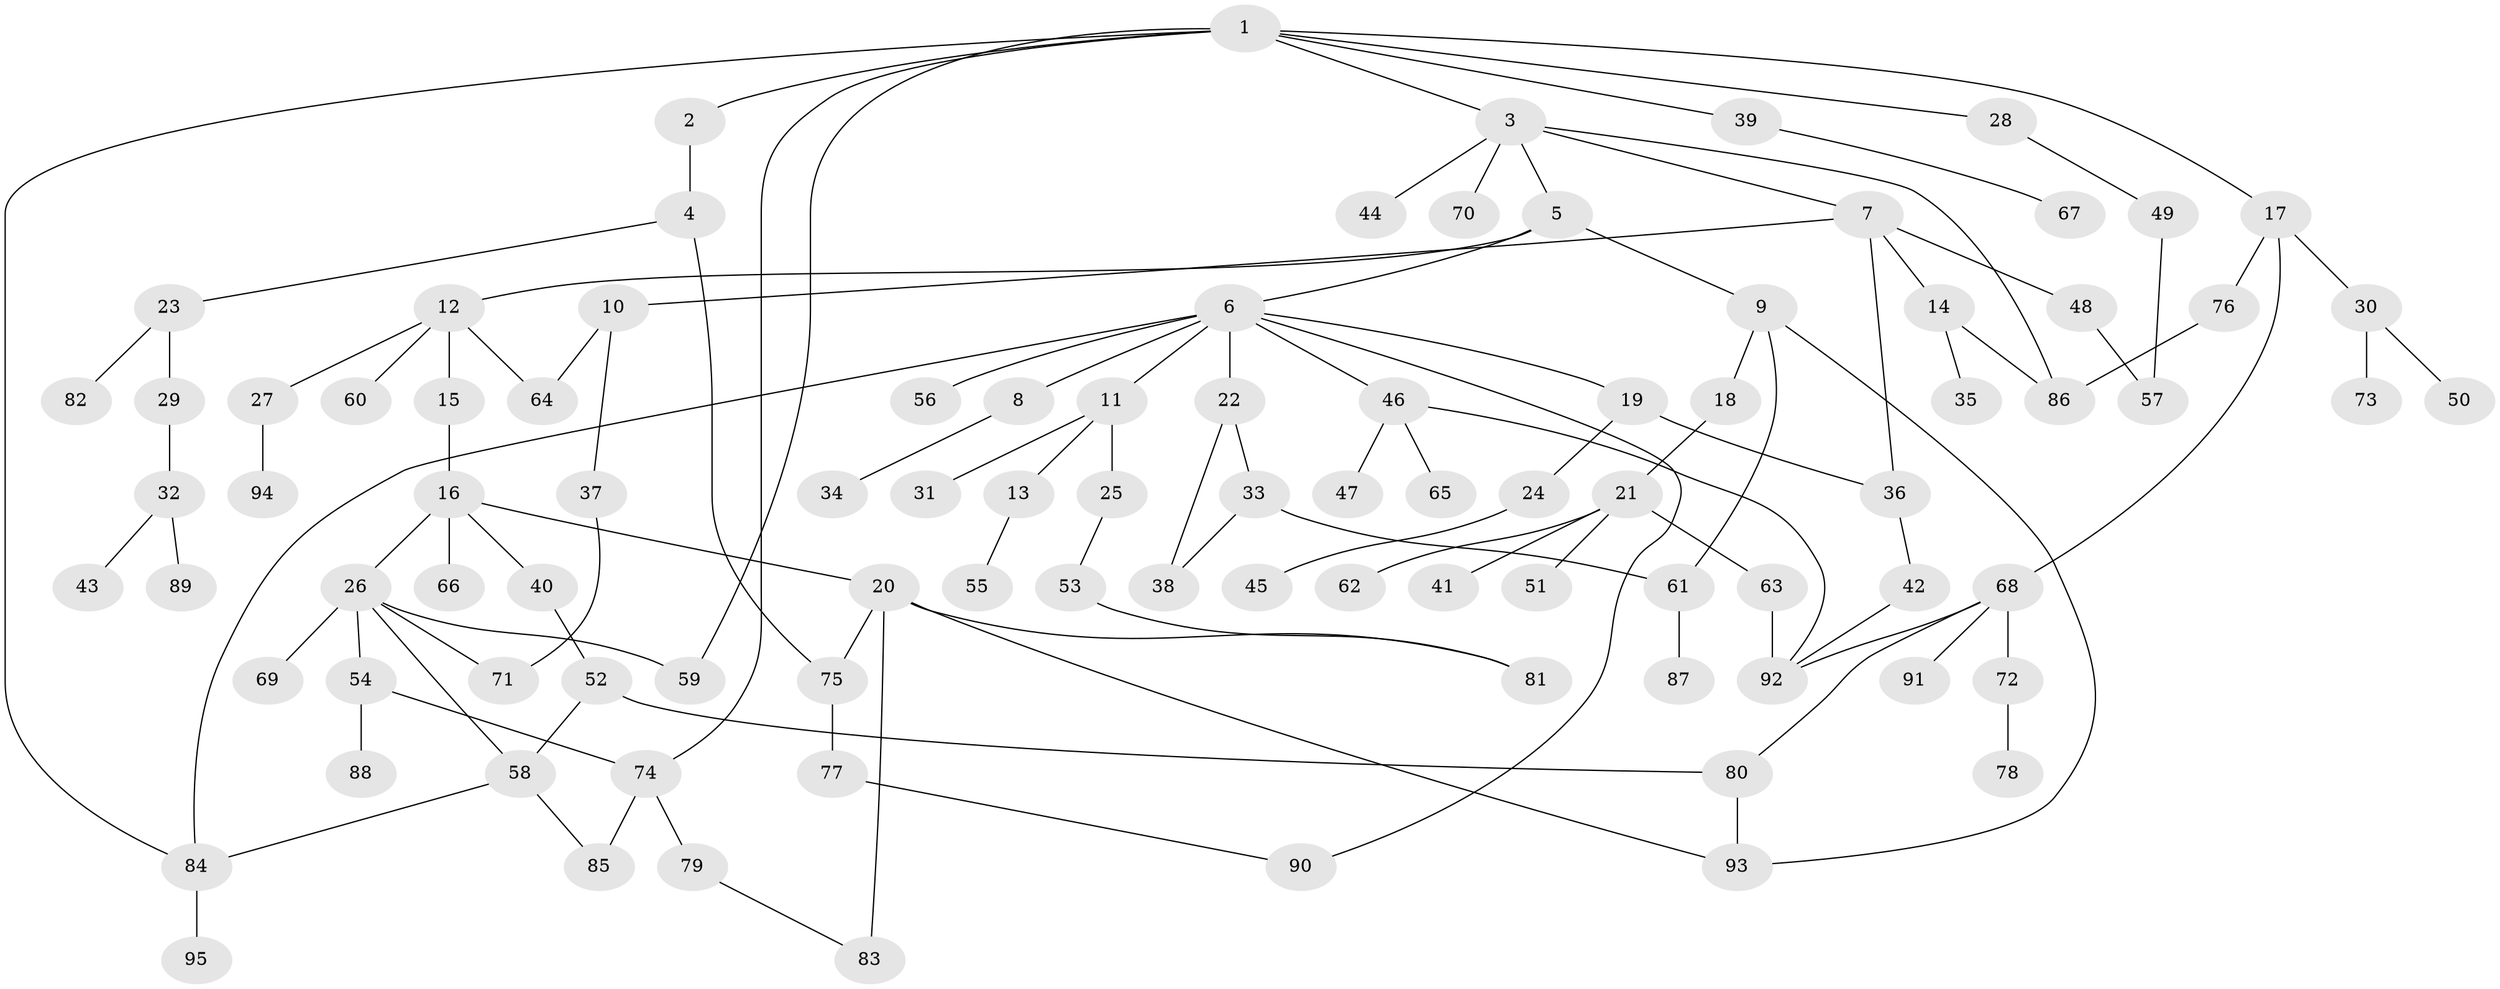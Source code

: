 // coarse degree distribution, {8: 0.030303030303030304, 2: 0.3181818181818182, 6: 0.015151515151515152, 3: 0.12121212121212122, 4: 0.07575757575757576, 10: 0.015151515151515152, 7: 0.015151515151515152, 5: 0.06060606060606061, 9: 0.015151515151515152, 1: 0.3333333333333333}
// Generated by graph-tools (version 1.1) at 2025/17/03/04/25 18:17:12]
// undirected, 95 vertices, 118 edges
graph export_dot {
graph [start="1"]
  node [color=gray90,style=filled];
  1;
  2;
  3;
  4;
  5;
  6;
  7;
  8;
  9;
  10;
  11;
  12;
  13;
  14;
  15;
  16;
  17;
  18;
  19;
  20;
  21;
  22;
  23;
  24;
  25;
  26;
  27;
  28;
  29;
  30;
  31;
  32;
  33;
  34;
  35;
  36;
  37;
  38;
  39;
  40;
  41;
  42;
  43;
  44;
  45;
  46;
  47;
  48;
  49;
  50;
  51;
  52;
  53;
  54;
  55;
  56;
  57;
  58;
  59;
  60;
  61;
  62;
  63;
  64;
  65;
  66;
  67;
  68;
  69;
  70;
  71;
  72;
  73;
  74;
  75;
  76;
  77;
  78;
  79;
  80;
  81;
  82;
  83;
  84;
  85;
  86;
  87;
  88;
  89;
  90;
  91;
  92;
  93;
  94;
  95;
  1 -- 2;
  1 -- 3;
  1 -- 17;
  1 -- 28;
  1 -- 39;
  1 -- 84;
  1 -- 74;
  1 -- 59;
  2 -- 4;
  3 -- 5;
  3 -- 7;
  3 -- 44;
  3 -- 70;
  3 -- 86;
  4 -- 23;
  4 -- 75;
  5 -- 6;
  5 -- 9;
  5 -- 12;
  6 -- 8;
  6 -- 11;
  6 -- 19;
  6 -- 22;
  6 -- 46;
  6 -- 56;
  6 -- 90;
  6 -- 84;
  7 -- 10;
  7 -- 14;
  7 -- 48;
  7 -- 36;
  8 -- 34;
  9 -- 18;
  9 -- 93;
  9 -- 61;
  10 -- 37;
  10 -- 64;
  11 -- 13;
  11 -- 25;
  11 -- 31;
  12 -- 15;
  12 -- 27;
  12 -- 60;
  12 -- 64;
  13 -- 55;
  14 -- 35;
  14 -- 86;
  15 -- 16;
  16 -- 20;
  16 -- 26;
  16 -- 40;
  16 -- 66;
  17 -- 30;
  17 -- 68;
  17 -- 76;
  18 -- 21;
  19 -- 24;
  19 -- 36;
  20 -- 75;
  20 -- 93;
  20 -- 83;
  20 -- 81;
  21 -- 41;
  21 -- 51;
  21 -- 62;
  21 -- 63;
  22 -- 33;
  22 -- 38;
  23 -- 29;
  23 -- 82;
  24 -- 45;
  25 -- 53;
  26 -- 54;
  26 -- 58;
  26 -- 59;
  26 -- 69;
  26 -- 71;
  27 -- 94;
  28 -- 49;
  29 -- 32;
  30 -- 50;
  30 -- 73;
  32 -- 43;
  32 -- 89;
  33 -- 61;
  33 -- 38;
  36 -- 42;
  37 -- 71;
  39 -- 67;
  40 -- 52;
  42 -- 92;
  46 -- 47;
  46 -- 65;
  46 -- 92;
  48 -- 57;
  49 -- 57;
  52 -- 80;
  52 -- 58;
  53 -- 81;
  54 -- 74;
  54 -- 88;
  58 -- 85;
  58 -- 84;
  61 -- 87;
  63 -- 92;
  68 -- 72;
  68 -- 91;
  68 -- 92;
  68 -- 80;
  72 -- 78;
  74 -- 79;
  74 -- 85;
  75 -- 77;
  76 -- 86;
  77 -- 90;
  79 -- 83;
  80 -- 93;
  84 -- 95;
}
